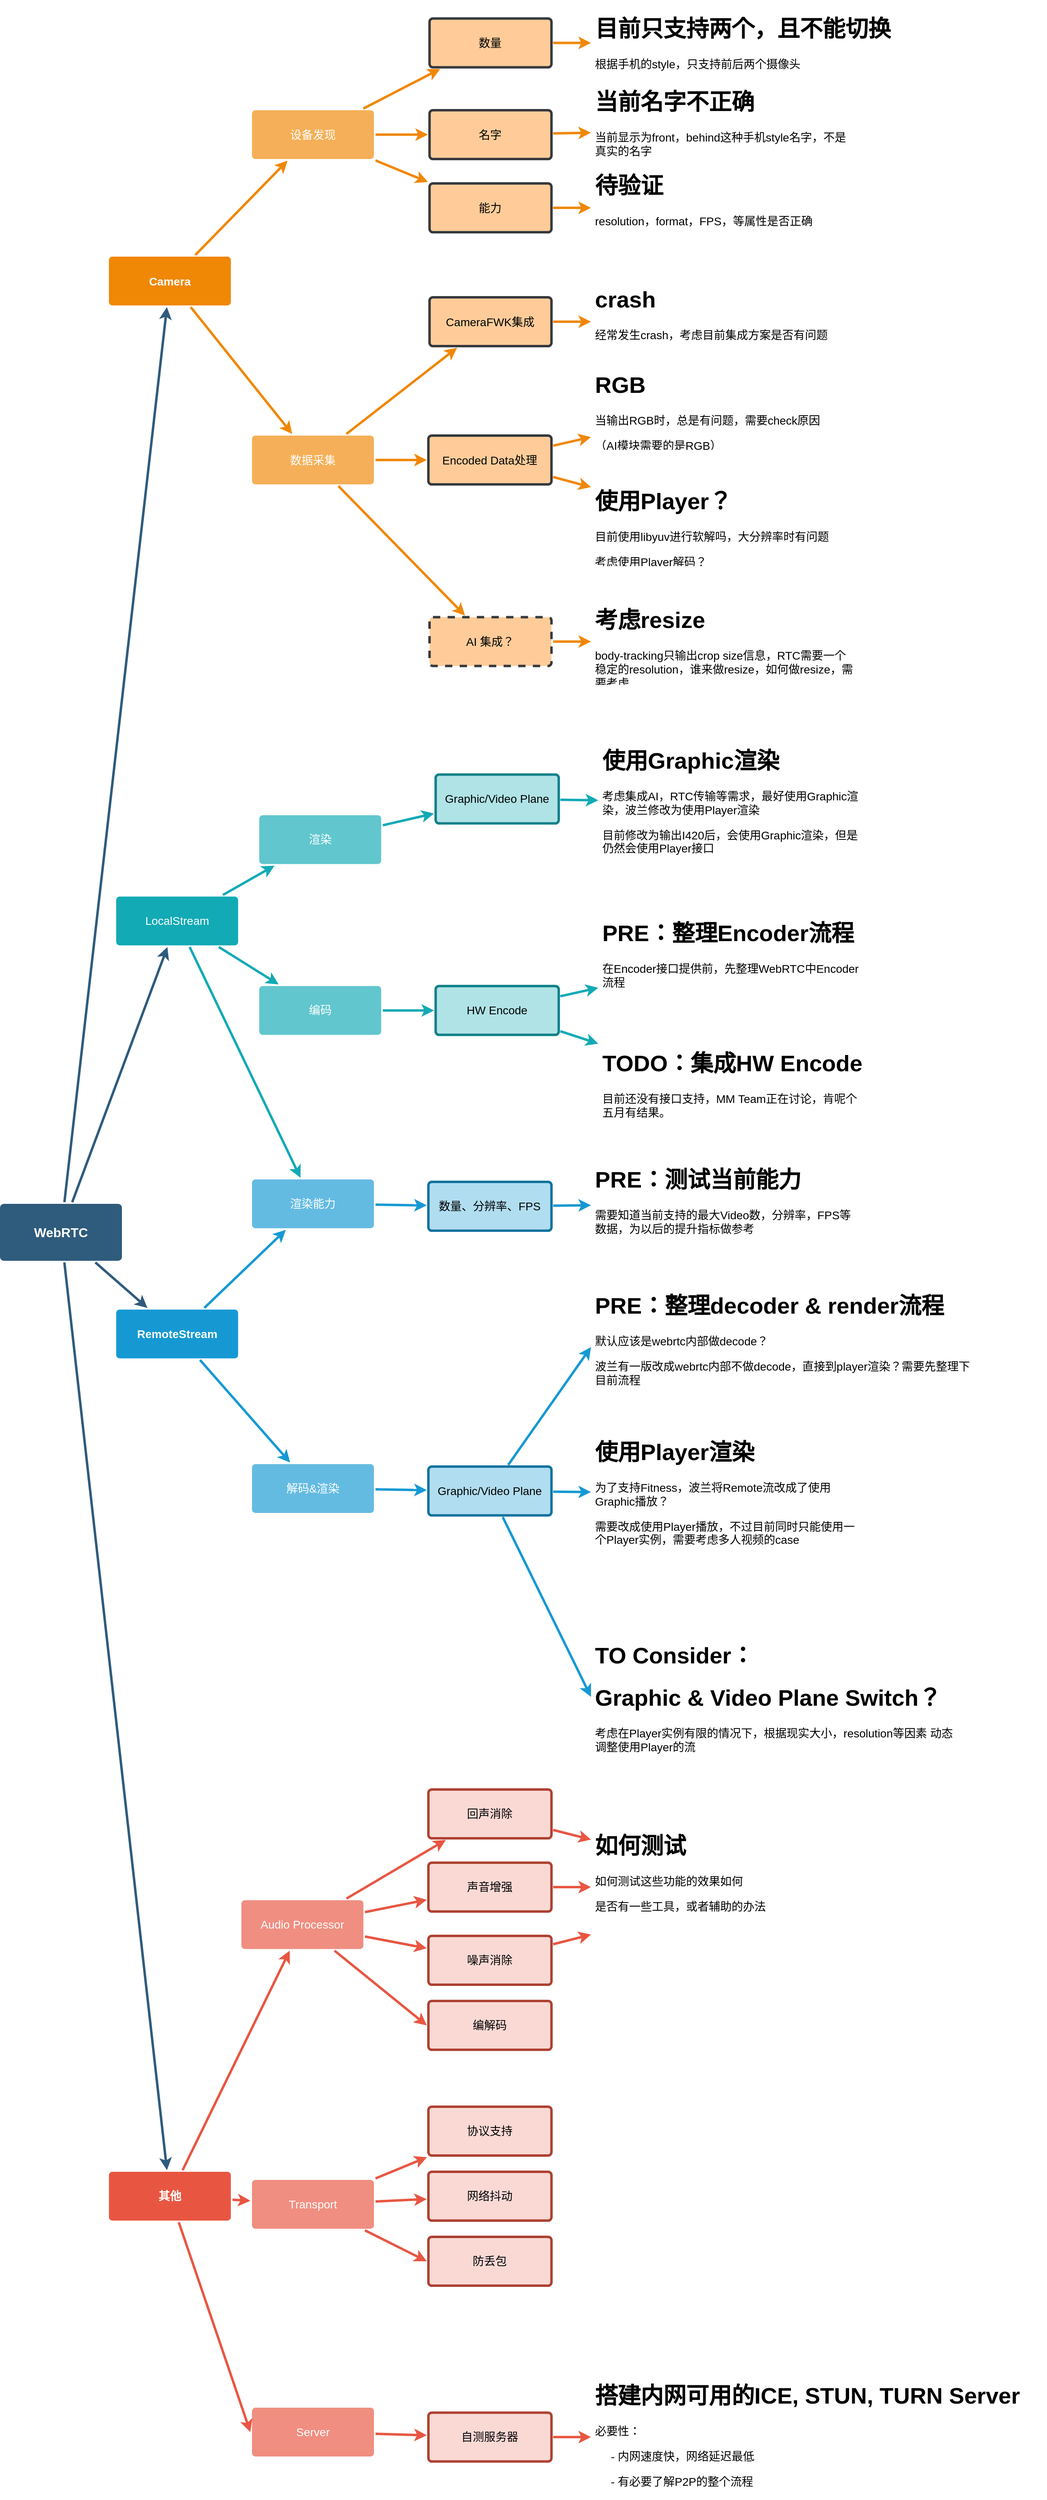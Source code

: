 <mxfile version="12.6.5" type="device"><diagram id="6a731a19-8d31-9384-78a2-239565b7b9f0" name="Page-1"><mxGraphModel dx="2031" dy="2001" grid="1" gridSize="10" guides="1" tooltips="1" connect="1" arrows="1" fold="1" page="1" pageScale="1" pageWidth="1169" pageHeight="827" background="#ffffff" math="0" shadow="0"><root><mxCell id="0"/><mxCell id="1" parent="0"/><mxCell id="1745" value="" style="edgeStyle=none;rounded=0;jumpStyle=none;html=1;shadow=0;labelBackgroundColor=none;startArrow=none;startFill=0;endArrow=classic;endFill=1;jettySize=auto;orthogonalLoop=1;strokeColor=#2F5B7C;strokeWidth=3;fontFamily=Helvetica;fontSize=16;fontColor=#23445D;spacing=5;" parent="1" source="1749" target="1764" edge="1"><mxGeometry relative="1" as="geometry"/></mxCell><mxCell id="1746" value="" style="edgeStyle=none;rounded=0;jumpStyle=none;html=1;shadow=0;labelBackgroundColor=none;startArrow=none;startFill=0;endArrow=classic;endFill=1;jettySize=auto;orthogonalLoop=1;strokeColor=#2F5B7C;strokeWidth=3;fontFamily=Helvetica;fontSize=16;fontColor=#23445D;spacing=5;" parent="1" source="1749" target="1771" edge="1"><mxGeometry relative="1" as="geometry"><mxPoint x="1040.0" y="1180.25" as="sourcePoint"/></mxGeometry></mxCell><mxCell id="1747" value="" style="edgeStyle=none;rounded=0;jumpStyle=none;html=1;shadow=0;labelBackgroundColor=none;startArrow=none;startFill=0;endArrow=classic;endFill=1;jettySize=auto;orthogonalLoop=1;strokeColor=#2F5B7C;strokeWidth=3;fontFamily=Helvetica;fontSize=16;fontColor=#23445D;spacing=5;" parent="1" source="1749" target="1760" edge="1"><mxGeometry relative="1" as="geometry"/></mxCell><mxCell id="1748" value="" style="edgeStyle=none;rounded=0;jumpStyle=none;html=1;shadow=0;labelBackgroundColor=none;startArrow=none;startFill=0;endArrow=classic;endFill=1;jettySize=auto;orthogonalLoop=1;strokeColor=#2F5B7C;strokeWidth=3;fontFamily=Helvetica;fontSize=16;fontColor=#23445D;spacing=5;" parent="1" source="1749" target="1753" edge="1"><mxGeometry relative="1" as="geometry"/></mxCell><mxCell id="1749" value="WebRTC" style="rounded=1;whiteSpace=wrap;html=1;shadow=0;labelBackgroundColor=none;strokeColor=none;strokeWidth=3;fillColor=#2F5B7C;fontFamily=Helvetica;fontSize=16;fontColor=#FFFFFF;align=center;fontStyle=1;spacing=5;arcSize=7;perimeterSpacing=2;" parent="1" vertex="1"><mxGeometry x="933" y="1350" width="150" height="70" as="geometry"/></mxCell><mxCell id="1750" value="" style="edgeStyle=none;rounded=1;jumpStyle=none;html=1;shadow=0;labelBackgroundColor=none;startArrow=none;startFill=0;jettySize=auto;orthogonalLoop=1;strokeColor=#E85642;strokeWidth=3;fontFamily=Helvetica;fontSize=14;fontColor=#FFFFFF;spacing=5;fontStyle=1;fillColor=#b0e3e6;" parent="1" source="1753" target="1756" edge="1"><mxGeometry relative="1" as="geometry"/></mxCell><mxCell id="1752" value="" style="edgeStyle=none;rounded=1;jumpStyle=none;html=1;shadow=0;labelBackgroundColor=none;startArrow=none;startFill=0;jettySize=auto;orthogonalLoop=1;strokeColor=#E85642;strokeWidth=3;fontFamily=Helvetica;fontSize=14;fontColor=#FFFFFF;spacing=5;fontStyle=1;fillColor=#b0e3e6;" parent="1" source="1753" target="1754" edge="1"><mxGeometry relative="1" as="geometry"/></mxCell><mxCell id="XweXo2r9OC-VkaAqIrqN-1843" style="edgeStyle=none;orthogonalLoop=1;jettySize=auto;html=1;entryX=0;entryY=0.5;entryDx=0;entryDy=0;shadow=0;labelBackgroundColor=none;startFill=0;strokeColor=#E85642;strokeWidth=3;fillColor=#b0e3e6;fontSize=14;fontColor=#FFFFFF;" parent="1" source="1753" target="XweXo2r9OC-VkaAqIrqN-1842" edge="1"><mxGeometry relative="1" as="geometry"/></mxCell><mxCell id="1753" value="其他" style="rounded=1;whiteSpace=wrap;html=1;shadow=0;labelBackgroundColor=none;strokeColor=none;strokeWidth=3;fillColor=#e85642;fontFamily=Helvetica;fontSize=14;fontColor=#FFFFFF;align=center;spacing=5;fontStyle=1;arcSize=7;perimeterSpacing=2;" parent="1" vertex="1"><mxGeometry x="1067" y="2540" width="150" height="60" as="geometry"/></mxCell><mxCell id="XweXo2r9OC-VkaAqIrqN-1859" style="edgeStyle=none;orthogonalLoop=1;jettySize=auto;html=1;shadow=0;labelBackgroundColor=none;startFill=0;strokeColor=#E85642;strokeWidth=3;fillColor=#b0e3e6;fontSize=14;fontColor=#FFFFFF;" parent="1" source="1754" target="XweXo2r9OC-VkaAqIrqN-1856" edge="1"><mxGeometry relative="1" as="geometry"/></mxCell><mxCell id="XweXo2r9OC-VkaAqIrqN-1860" style="edgeStyle=none;orthogonalLoop=1;jettySize=auto;html=1;shadow=0;labelBackgroundColor=none;startFill=0;strokeColor=#E85642;strokeWidth=3;fillColor=#b0e3e6;fontSize=14;fontColor=#FFFFFF;" parent="1" source="1754" target="XweXo2r9OC-VkaAqIrqN-1857" edge="1"><mxGeometry relative="1" as="geometry"/></mxCell><mxCell id="XweXo2r9OC-VkaAqIrqN-1861" style="edgeStyle=none;orthogonalLoop=1;jettySize=auto;html=1;entryX=0;entryY=0.5;entryDx=0;entryDy=0;shadow=0;labelBackgroundColor=none;startFill=0;strokeColor=#E85642;strokeWidth=3;fillColor=#b0e3e6;fontSize=14;fontColor=#FFFFFF;" parent="1" source="1754" target="XweXo2r9OC-VkaAqIrqN-1858" edge="1"><mxGeometry relative="1" as="geometry"/></mxCell><mxCell id="1754" value="Transport" style="rounded=1;whiteSpace=wrap;html=1;shadow=0;labelBackgroundColor=none;strokeColor=none;strokeWidth=3;fillColor=#f08e81;fontFamily=Helvetica;fontSize=14;fontColor=#FFFFFF;align=center;spacing=5;fontStyle=0;arcSize=7;perimeterSpacing=2;" parent="1" vertex="1"><mxGeometry x="1243" y="2550" width="150" height="60" as="geometry"/></mxCell><mxCell id="XweXo2r9OC-VkaAqIrqN-1840" style="edgeStyle=none;orthogonalLoop=1;jettySize=auto;html=1;shadow=0;labelBackgroundColor=none;startFill=0;strokeColor=#E85642;strokeWidth=3;fillColor=#b0e3e6;fontSize=14;fontColor=#FFFFFF;" parent="1" source="1756" target="XweXo2r9OC-VkaAqIrqN-1836" edge="1"><mxGeometry relative="1" as="geometry"/></mxCell><mxCell id="XweXo2r9OC-VkaAqIrqN-1841" style="edgeStyle=none;orthogonalLoop=1;jettySize=auto;html=1;shadow=0;labelBackgroundColor=none;startFill=0;strokeColor=#E85642;strokeWidth=3;fillColor=#b0e3e6;fontSize=14;fontColor=#FFFFFF;" parent="1" source="1756" target="XweXo2r9OC-VkaAqIrqN-1838" edge="1"><mxGeometry relative="1" as="geometry"/></mxCell><mxCell id="XweXo2r9OC-VkaAqIrqN-1849" style="edgeStyle=none;orthogonalLoop=1;jettySize=auto;html=1;shadow=0;labelBackgroundColor=none;startFill=0;strokeColor=#E85642;strokeWidth=3;fillColor=#b0e3e6;fontSize=14;fontColor=#FFFFFF;" parent="1" source="1756" target="XweXo2r9OC-VkaAqIrqN-1848" edge="1"><mxGeometry relative="1" as="geometry"/></mxCell><mxCell id="XweXo2r9OC-VkaAqIrqN-1855" style="edgeStyle=none;orthogonalLoop=1;jettySize=auto;html=1;entryX=0;entryY=0.5;entryDx=0;entryDy=0;shadow=0;labelBackgroundColor=none;startFill=0;strokeColor=#E85642;strokeWidth=3;fillColor=#b0e3e6;fontSize=14;fontColor=#FFFFFF;" parent="1" source="1756" target="XweXo2r9OC-VkaAqIrqN-1850" edge="1"><mxGeometry relative="1" as="geometry"/></mxCell><mxCell id="1756" value="Audio Processor" style="rounded=1;whiteSpace=wrap;html=1;shadow=0;labelBackgroundColor=none;strokeColor=none;strokeWidth=3;fillColor=#f08e81;fontFamily=Helvetica;fontSize=14;fontColor=#FFFFFF;align=center;spacing=5;fontStyle=0;arcSize=7;perimeterSpacing=2;" parent="1" vertex="1"><mxGeometry x="1230" y="2206.13" width="150" height="60" as="geometry"/></mxCell><mxCell id="1759" value="" style="edgeStyle=none;rounded=0;jumpStyle=none;html=1;shadow=0;labelBackgroundColor=none;startArrow=none;startFill=0;endArrow=classic;endFill=1;jettySize=auto;orthogonalLoop=1;strokeColor=#1699D3;strokeWidth=3;fontFamily=Helvetica;fontSize=14;fontColor=#FFFFFF;spacing=5;" parent="1" source="1760" target="1761" edge="1"><mxGeometry relative="1" as="geometry"/></mxCell><mxCell id="1760" value="RemoteStream" style="rounded=1;whiteSpace=wrap;html=1;shadow=0;labelBackgroundColor=none;strokeColor=none;strokeWidth=3;fillColor=#1699d3;fontFamily=Helvetica;fontSize=14;fontColor=#FFFFFF;align=center;spacing=5;fontStyle=1;arcSize=7;perimeterSpacing=2;" parent="1" vertex="1"><mxGeometry x="1075.94" y="1480" width="150" height="60" as="geometry"/></mxCell><mxCell id="XweXo2r9OC-VkaAqIrqN-1828" style="edgeStyle=none;orthogonalLoop=1;jettySize=auto;html=1;shadow=0;labelBackgroundColor=none;startFill=0;strokeColor=#1699D3;strokeWidth=3;fillColor=#b0e3e6;fontSize=14;fontColor=#000000;" parent="1" source="1761" target="XweXo2r9OC-VkaAqIrqN-1824" edge="1"><mxGeometry relative="1" as="geometry"/></mxCell><mxCell id="1761" value="解码&amp;amp;渲染" style="rounded=1;whiteSpace=wrap;html=1;shadow=0;labelBackgroundColor=none;strokeColor=none;strokeWidth=3;fillColor=#64bbe2;fontFamily=Helvetica;fontSize=14;fontColor=#FFFFFF;align=center;spacing=5;arcSize=7;perimeterSpacing=2;" parent="1" vertex="1"><mxGeometry x="1243" y="1670" width="150" height="60" as="geometry"/></mxCell><mxCell id="1764" value="Camera" style="rounded=1;whiteSpace=wrap;html=1;shadow=0;labelBackgroundColor=none;strokeColor=none;strokeWidth=3;fillColor=#F08705;fontFamily=Helvetica;fontSize=14;fontColor=#FFFFFF;align=center;spacing=5;fontStyle=1;arcSize=7;perimeterSpacing=2;" parent="1" vertex="1"><mxGeometry x="1067" y="185.5" width="150" height="60" as="geometry"/></mxCell><mxCell id="XweXo2r9OC-VkaAqIrqN-1791" style="edgeStyle=none;rounded=0;orthogonalLoop=1;jettySize=auto;html=1;shadow=0;labelBackgroundColor=none;startFill=0;endFill=1;strokeColor=#F08705;strokeWidth=3;fontSize=14;fontColor=#FFFFFF;" parent="1" source="1767" target="XweXo2r9OC-VkaAqIrqN-1786" edge="1"><mxGeometry relative="1" as="geometry"/></mxCell><mxCell id="XweXo2r9OC-VkaAqIrqN-1792" style="edgeStyle=none;rounded=0;orthogonalLoop=1;jettySize=auto;html=1;shadow=0;labelBackgroundColor=none;startFill=0;endFill=1;strokeColor=#F08705;strokeWidth=3;fontSize=14;fontColor=#FFFFFF;" parent="1" source="1767" target="XweXo2r9OC-VkaAqIrqN-1789" edge="1"><mxGeometry relative="1" as="geometry"/></mxCell><mxCell id="XweXo2r9OC-VkaAqIrqN-1793" style="edgeStyle=none;rounded=0;orthogonalLoop=1;jettySize=auto;html=1;shadow=0;labelBackgroundColor=none;startFill=0;endFill=1;strokeColor=#F08705;strokeWidth=3;fontSize=14;fontColor=#FFFFFF;" parent="1" source="1767" target="XweXo2r9OC-VkaAqIrqN-1790" edge="1"><mxGeometry relative="1" as="geometry"/></mxCell><mxCell id="1767" value="数据采集" style="rounded=1;whiteSpace=wrap;html=1;shadow=0;labelBackgroundColor=none;strokeColor=none;strokeWidth=3;fillColor=#f5af58;fontFamily=Helvetica;fontSize=14;fontColor=#FFFFFF;align=center;spacing=5;arcSize=7;perimeterSpacing=2;" parent="1" vertex="1"><mxGeometry x="1243" y="405.5" width="150" height="60" as="geometry"/></mxCell><mxCell id="1768" value="" style="edgeStyle=none;rounded=0;jumpStyle=none;html=1;shadow=0;labelBackgroundColor=none;startArrow=none;startFill=0;endArrow=classic;endFill=1;jettySize=auto;orthogonalLoop=1;strokeColor=#F08705;strokeWidth=3;fontFamily=Helvetica;fontSize=14;fontColor=#FFFFFF;spacing=5;" parent="1" source="1764" target="1767" edge="1"><mxGeometry relative="1" as="geometry"><mxPoint x="1118" y="-12.5" as="targetPoint"/></mxGeometry></mxCell><mxCell id="1769" value="设备发现" style="rounded=1;whiteSpace=wrap;html=1;shadow=0;labelBackgroundColor=none;strokeColor=none;strokeWidth=3;fillColor=#f5af58;fontFamily=Helvetica;fontSize=14;fontColor=#FFFFFF;align=center;spacing=5;arcSize=7;perimeterSpacing=2;" parent="1" vertex="1"><mxGeometry x="1243.0" y="5.5" width="150" height="60" as="geometry"/></mxCell><mxCell id="1770" value="" style="edgeStyle=none;rounded=0;jumpStyle=none;html=1;shadow=0;labelBackgroundColor=none;startArrow=none;startFill=0;endArrow=classic;endFill=1;jettySize=auto;orthogonalLoop=1;strokeColor=#F08705;strokeWidth=3;fontFamily=Helvetica;fontSize=14;fontColor=#FFFFFF;spacing=5;" parent="1" source="1764" target="1769" edge="1"><mxGeometry relative="1" as="geometry"/></mxCell><mxCell id="1771" value="&lt;span style=&quot;font-weight: 400&quot;&gt;LocalStream&lt;/span&gt;" style="rounded=1;whiteSpace=wrap;html=1;shadow=0;labelBackgroundColor=none;strokeColor=none;strokeWidth=3;fillColor=#12aab5;fontFamily=Helvetica;fontSize=14;fontColor=#FFFFFF;align=center;spacing=5;fontStyle=1;arcSize=7;perimeterSpacing=2;" parent="1" vertex="1"><mxGeometry x="1075.94" y="972.25" width="150" height="60" as="geometry"/></mxCell><mxCell id="XweXo2r9OC-VkaAqIrqN-1819" style="edgeStyle=none;orthogonalLoop=1;jettySize=auto;html=1;shadow=0;labelBackgroundColor=none;startFill=0;strokeColor=#12AAB5;strokeWidth=3;fillColor=#b0e3e6;fontSize=14;fontColor=#000000;" parent="1" source="1776" target="XweXo2r9OC-VkaAqIrqN-1818" edge="1"><mxGeometry relative="1" as="geometry"/></mxCell><mxCell id="1776" value="编码" style="rounded=1;whiteSpace=wrap;html=1;shadow=0;labelBackgroundColor=none;strokeColor=none;strokeWidth=3;fillColor=#61c6ce;fontFamily=Helvetica;fontSize=14;fontColor=#FFFFFF;align=center;spacing=5;fontStyle=0;arcSize=7;perimeterSpacing=2;" parent="1" vertex="1"><mxGeometry x="1251.94" y="1082.25" width="150" height="60" as="geometry"/></mxCell><mxCell id="1777" value="" style="edgeStyle=none;rounded=1;jumpStyle=none;html=1;shadow=0;labelBackgroundColor=none;startArrow=none;startFill=0;jettySize=auto;orthogonalLoop=1;strokeColor=#12AAB5;strokeWidth=3;fontFamily=Helvetica;fontSize=14;fontColor=#FFFFFF;spacing=5;fontStyle=1;fillColor=#b0e3e6;" parent="1" source="1771" target="1776" edge="1"><mxGeometry relative="1" as="geometry"/></mxCell><mxCell id="XweXo2r9OC-VkaAqIrqN-1815" style="edgeStyle=none;orthogonalLoop=1;jettySize=auto;html=1;shadow=0;labelBackgroundColor=none;startFill=0;strokeColor=#12AAB5;strokeWidth=3;fillColor=#b0e3e6;fontSize=14;fontColor=#000000;" parent="1" source="1778" target="XweXo2r9OC-VkaAqIrqN-1814" edge="1"><mxGeometry relative="1" as="geometry"/></mxCell><mxCell id="1778" value="渲染" style="rounded=1;whiteSpace=wrap;html=1;shadow=0;labelBackgroundColor=none;strokeColor=none;strokeWidth=3;fillColor=#61c6ce;fontFamily=Helvetica;fontSize=14;fontColor=#FFFFFF;align=center;spacing=5;fontStyle=0;arcSize=7;perimeterSpacing=2;" parent="1" vertex="1"><mxGeometry x="1251.94" y="872.25" width="150" height="60" as="geometry"/></mxCell><mxCell id="1779" value="" style="edgeStyle=none;rounded=1;jumpStyle=none;html=1;shadow=0;labelBackgroundColor=none;startArrow=none;startFill=0;jettySize=auto;orthogonalLoop=1;strokeColor=#12AAB5;strokeWidth=3;fontFamily=Helvetica;fontSize=14;fontColor=#FFFFFF;spacing=5;fontStyle=1;fillColor=#b0e3e6;" parent="1" source="1771" target="1778" edge="1"><mxGeometry relative="1" as="geometry"/></mxCell><mxCell id="XweXo2r9OC-VkaAqIrqN-1779" value="数量" style="rounded=1;whiteSpace=wrap;html=1;shadow=0;labelBackgroundColor=none;strokeColor=#36393d;strokeWidth=3;fillColor=#ffcc99;fontFamily=Helvetica;fontSize=14;align=center;spacing=5;arcSize=7;perimeterSpacing=2;" parent="1" vertex="1"><mxGeometry x="1461.41" y="-107.25" width="150" height="60" as="geometry"/></mxCell><mxCell id="XweXo2r9OC-VkaAqIrqN-1796" style="edgeStyle=none;rounded=0;orthogonalLoop=1;jettySize=auto;html=1;shadow=0;labelBackgroundColor=none;startFill=0;endFill=1;strokeColor=#F08705;strokeWidth=3;fontSize=14;fontColor=#FFFFFF;" parent="1" source="XweXo2r9OC-VkaAqIrqN-1780" target="XweXo2r9OC-VkaAqIrqN-1795" edge="1"><mxGeometry relative="1" as="geometry"/></mxCell><mxCell id="XweXo2r9OC-VkaAqIrqN-1780" value="名字" style="rounded=1;whiteSpace=wrap;html=1;shadow=0;labelBackgroundColor=none;strokeColor=#36393d;strokeWidth=3;fillColor=#ffcc99;fontFamily=Helvetica;fontSize=14;align=center;spacing=5;arcSize=7;perimeterSpacing=2;" parent="1" vertex="1"><mxGeometry x="1461.41" y="5.5" width="150" height="60" as="geometry"/></mxCell><mxCell id="XweXo2r9OC-VkaAqIrqN-1798" style="edgeStyle=none;rounded=0;orthogonalLoop=1;jettySize=auto;html=1;shadow=0;labelBackgroundColor=none;startFill=0;endFill=1;strokeColor=#F08705;strokeWidth=3;fontSize=14;fontColor=#FFFFFF;" parent="1" source="XweXo2r9OC-VkaAqIrqN-1781" target="XweXo2r9OC-VkaAqIrqN-1797" edge="1"><mxGeometry relative="1" as="geometry"/></mxCell><mxCell id="XweXo2r9OC-VkaAqIrqN-1781" value="能力" style="rounded=1;whiteSpace=wrap;html=1;shadow=0;labelBackgroundColor=none;strokeColor=#36393d;strokeWidth=3;fillColor=#ffcc99;fontFamily=Helvetica;fontSize=14;align=center;spacing=5;arcSize=7;perimeterSpacing=2;" parent="1" vertex="1"><mxGeometry x="1461.41" y="95.5" width="150" height="60" as="geometry"/></mxCell><mxCell id="XweXo2r9OC-VkaAqIrqN-1783" value="" style="edgeStyle=none;rounded=0;jumpStyle=none;html=1;shadow=0;labelBackgroundColor=none;startArrow=none;startFill=0;endArrow=classic;endFill=1;jettySize=auto;orthogonalLoop=1;strokeColor=#F08705;strokeWidth=3;fontFamily=Helvetica;fontSize=14;fontColor=#FFFFFF;spacing=5;" parent="1" source="1769" target="XweXo2r9OC-VkaAqIrqN-1779" edge="1"><mxGeometry relative="1" as="geometry"><mxPoint x="1010.59" y="109.031" as="sourcePoint"/><mxPoint x="1348.59" y="115.5" as="targetPoint"/></mxGeometry></mxCell><mxCell id="XweXo2r9OC-VkaAqIrqN-1784" value="" style="edgeStyle=none;rounded=0;jumpStyle=none;html=1;shadow=0;labelBackgroundColor=none;startArrow=none;startFill=0;endArrow=classic;endFill=1;jettySize=auto;orthogonalLoop=1;strokeColor=#F08705;strokeWidth=3;fontFamily=Helvetica;fontSize=14;fontColor=#FFFFFF;spacing=5;" parent="1" source="1769" target="XweXo2r9OC-VkaAqIrqN-1780" edge="1"><mxGeometry relative="1" as="geometry"><mxPoint x="1020.59" y="119.031" as="sourcePoint"/><mxPoint x="1186.59" y="61.969" as="targetPoint"/></mxGeometry></mxCell><mxCell id="XweXo2r9OC-VkaAqIrqN-1785" value="" style="edgeStyle=none;rounded=0;jumpStyle=none;html=1;shadow=0;labelBackgroundColor=none;startArrow=none;startFill=0;endArrow=classic;endFill=1;jettySize=auto;orthogonalLoop=1;strokeColor=#F08705;strokeWidth=3;fontFamily=Helvetica;fontSize=14;fontColor=#FFFFFF;spacing=5;" parent="1" source="1769" target="XweXo2r9OC-VkaAqIrqN-1781" edge="1"><mxGeometry relative="1" as="geometry"><mxPoint x="1030.59" y="129.031" as="sourcePoint"/><mxPoint x="1196.59" y="71.969" as="targetPoint"/></mxGeometry></mxCell><mxCell id="XweXo2r9OC-VkaAqIrqN-1805" style="edgeStyle=none;rounded=0;orthogonalLoop=1;jettySize=auto;html=1;shadow=0;labelBackgroundColor=none;startFill=0;endFill=1;strokeColor=#F08705;strokeWidth=3;fontSize=14;fontColor=#FFFFFF;" parent="1" source="XweXo2r9OC-VkaAqIrqN-1786" target="XweXo2r9OC-VkaAqIrqN-1804" edge="1"><mxGeometry relative="1" as="geometry"/></mxCell><mxCell id="XweXo2r9OC-VkaAqIrqN-1786" value="CameraFWK集成" style="rounded=1;whiteSpace=wrap;html=1;shadow=0;labelBackgroundColor=none;strokeColor=#36393d;strokeWidth=3;fillColor=#ffcc99;fontFamily=Helvetica;fontSize=14;align=center;spacing=5;arcSize=7;perimeterSpacing=2;" parent="1" vertex="1"><mxGeometry x="1461.41" y="235.5" width="150" height="60" as="geometry"/></mxCell><mxCell id="XweXo2r9OC-VkaAqIrqN-1801" style="edgeStyle=none;rounded=0;orthogonalLoop=1;jettySize=auto;html=1;shadow=0;labelBackgroundColor=none;startFill=0;endFill=1;strokeColor=#F08705;strokeWidth=3;fontSize=14;fontColor=#FFFFFF;" parent="1" source="XweXo2r9OC-VkaAqIrqN-1789" target="XweXo2r9OC-VkaAqIrqN-1799" edge="1"><mxGeometry relative="1" as="geometry"/></mxCell><mxCell id="XweXo2r9OC-VkaAqIrqN-1807" style="edgeStyle=none;rounded=0;orthogonalLoop=1;jettySize=auto;html=1;shadow=0;labelBackgroundColor=none;startFill=0;endFill=1;strokeColor=#F08705;strokeWidth=3;fontSize=14;fontColor=#FFFFFF;" parent="1" source="XweXo2r9OC-VkaAqIrqN-1789" target="XweXo2r9OC-VkaAqIrqN-1806" edge="1"><mxGeometry relative="1" as="geometry"/></mxCell><mxCell id="XweXo2r9OC-VkaAqIrqN-1789" value="Encoded Data处理" style="rounded=1;whiteSpace=wrap;html=1;shadow=0;labelBackgroundColor=none;strokeColor=#36393d;strokeWidth=3;fillColor=#ffcc99;fontFamily=Helvetica;fontSize=14;align=center;spacing=5;arcSize=7;perimeterSpacing=2;" parent="1" vertex="1"><mxGeometry x="1460.0" y="405.5" width="151.41" height="60" as="geometry"/></mxCell><mxCell id="XweXo2r9OC-VkaAqIrqN-1803" style="edgeStyle=none;rounded=0;orthogonalLoop=1;jettySize=auto;html=1;shadow=0;labelBackgroundColor=none;startFill=0;endFill=1;strokeColor=#F08705;strokeWidth=3;fontSize=14;fontColor=#FFFFFF;" parent="1" source="XweXo2r9OC-VkaAqIrqN-1790" target="XweXo2r9OC-VkaAqIrqN-1802" edge="1"><mxGeometry relative="1" as="geometry"/></mxCell><mxCell id="XweXo2r9OC-VkaAqIrqN-1790" value="AI 集成？" style="rounded=1;whiteSpace=wrap;html=1;shadow=0;labelBackgroundColor=none;strokeColor=#36393d;strokeWidth=3;fillColor=#ffcc99;fontFamily=Helvetica;fontSize=14;align=center;spacing=5;arcSize=7;perimeterSpacing=2;dashed=1;" parent="1" vertex="1"><mxGeometry x="1461.41" y="628.75" width="150" height="60" as="geometry"/></mxCell><mxCell id="XweXo2r9OC-VkaAqIrqN-1795" value="&lt;h1&gt;&lt;font color=&quot;#000000&quot;&gt;当前名字不正确&lt;/font&gt;&lt;/h1&gt;&lt;p&gt;&lt;font color=&quot;#000000&quot;&gt;当前显示为front，behind这种手机style名字，不是真实的名字&lt;/font&gt;&lt;/p&gt;" style="text;html=1;strokeColor=none;fillColor=none;spacing=5;spacingTop=-20;whiteSpace=wrap;overflow=hidden;rounded=0;dashed=1;fontSize=14;fontColor=#FFFFFF;" parent="1" vertex="1"><mxGeometry x="1660" y="-30" width="330" height="120" as="geometry"/></mxCell><mxCell id="XweXo2r9OC-VkaAqIrqN-1797" value="&lt;h1&gt;&lt;font color=&quot;#000000&quot;&gt;待验证&lt;/font&gt;&lt;/h1&gt;&lt;p&gt;&lt;font color=&quot;#000000&quot;&gt;resolution，format，FPS，等属性是否正确&lt;/font&gt;&lt;/p&gt;" style="text;html=1;strokeColor=none;fillColor=none;spacing=5;spacingTop=-20;whiteSpace=wrap;overflow=hidden;rounded=0;dashed=1;fontSize=14;fontColor=#FFFFFF;" parent="1" vertex="1"><mxGeometry x="1660" y="73.25" width="330" height="104.5" as="geometry"/></mxCell><mxCell id="XweXo2r9OC-VkaAqIrqN-1799" value="&lt;h1&gt;&lt;font color=&quot;#000000&quot;&gt;使用Player？&lt;/font&gt;&lt;/h1&gt;&lt;p&gt;&lt;font color=&quot;#000000&quot;&gt;目前使用libyuv进行软解吗，大分辨率时有问题&lt;/font&gt;&lt;/p&gt;&lt;p&gt;&lt;font color=&quot;#000000&quot;&gt;考虑使用Player解码？&lt;/font&gt;&lt;/p&gt;" style="text;html=1;strokeColor=none;fillColor=none;spacing=5;spacingTop=-20;whiteSpace=wrap;overflow=hidden;rounded=0;dashed=1;fontSize=14;fontColor=#FFFFFF;" parent="1" vertex="1"><mxGeometry x="1660" y="461" width="330" height="104.5" as="geometry"/></mxCell><mxCell id="XweXo2r9OC-VkaAqIrqN-1800" value="Text" style="text;html=1;align=center;verticalAlign=middle;resizable=0;points=[];autosize=1;fontSize=14;fontColor=#FFFFFF;" parent="1" vertex="1"><mxGeometry x="1660.0" y="415.5" width="40" height="20" as="geometry"/></mxCell><mxCell id="XweXo2r9OC-VkaAqIrqN-1802" value="&lt;h1&gt;&lt;font color=&quot;#000000&quot;&gt;考虑resize&lt;/font&gt;&lt;/h1&gt;&lt;p&gt;&lt;font color=&quot;#000000&quot;&gt;body-tracking只输出crop size信息，RTC需要一个稳定的resolution，谁来做resize，如何做resize，需要考虑&lt;/font&gt;&lt;/p&gt;" style="text;html=1;strokeColor=none;fillColor=none;spacing=5;spacingTop=-20;whiteSpace=wrap;overflow=hidden;rounded=0;dashed=1;fontSize=14;fontColor=#FFFFFF;" parent="1" vertex="1"><mxGeometry x="1660" y="606.5" width="330" height="104.5" as="geometry"/></mxCell><mxCell id="XweXo2r9OC-VkaAqIrqN-1804" value="&lt;h1&gt;&lt;font color=&quot;#000000&quot;&gt;crash&lt;/font&gt;&lt;/h1&gt;&lt;p&gt;&lt;span style=&quot;color: rgb(0 , 0 , 0)&quot;&gt;经常发生crash，考虑目前集成方案是否有问题&lt;/span&gt;&lt;br&gt;&lt;/p&gt;" style="text;html=1;strokeColor=none;fillColor=none;spacing=5;spacingTop=-20;whiteSpace=wrap;overflow=hidden;rounded=0;dashed=1;fontSize=14;fontColor=#FFFFFF;" parent="1" vertex="1"><mxGeometry x="1660" y="213.25" width="330" height="104.5" as="geometry"/></mxCell><mxCell id="XweXo2r9OC-VkaAqIrqN-1806" value="&lt;h1&gt;&lt;font color=&quot;#000000&quot;&gt;RGB&lt;/font&gt;&lt;/h1&gt;&lt;p&gt;&lt;font color=&quot;#000000&quot;&gt;当输出RGB时，总是有问题，需要check原因&lt;/font&gt;&lt;/p&gt;&lt;p&gt;&lt;font color=&quot;#000000&quot;&gt;（AI模块需要的是RGB）&lt;/font&gt;&lt;/p&gt;" style="text;html=1;strokeColor=none;fillColor=none;spacing=5;spacingTop=-20;whiteSpace=wrap;overflow=hidden;rounded=0;dashed=1;fontSize=14;fontColor=#FFFFFF;" parent="1" vertex="1"><mxGeometry x="1660" y="317.75" width="330" height="104.5" as="geometry"/></mxCell><mxCell id="XweXo2r9OC-VkaAqIrqN-1817" style="edgeStyle=none;orthogonalLoop=1;jettySize=auto;html=1;shadow=0;labelBackgroundColor=none;startFill=0;strokeColor=#12AAB5;strokeWidth=3;fillColor=#b0e3e6;fontSize=14;fontColor=#000000;" parent="1" source="XweXo2r9OC-VkaAqIrqN-1814" target="XweXo2r9OC-VkaAqIrqN-1816" edge="1"><mxGeometry relative="1" as="geometry"/></mxCell><mxCell id="XweXo2r9OC-VkaAqIrqN-1814" value="Graphic/Video Plane" style="rounded=1;whiteSpace=wrap;html=1;shadow=0;labelBackgroundColor=none;strokeColor=#0e8088;strokeWidth=3;fillColor=#b0e3e6;fontFamily=Helvetica;fontSize=14;align=center;spacing=5;arcSize=7;perimeterSpacing=2;" parent="1" vertex="1"><mxGeometry x="1468.94" y="822.25" width="151.41" height="60" as="geometry"/></mxCell><mxCell id="XweXo2r9OC-VkaAqIrqN-1816" value="&lt;h1&gt;&lt;font color=&quot;#000000&quot;&gt;使用Graphic渲染&lt;/font&gt;&lt;/h1&gt;&lt;p&gt;&lt;font color=&quot;#000000&quot;&gt;考虑集成AI，RTC传输等需求，最好使用Graphic渲染，波兰修改为使用Player渲染&lt;/font&gt;&lt;/p&gt;&lt;p&gt;&lt;font color=&quot;#000000&quot;&gt;目前修改为输出I420后，会使用Graphic渲染，但是仍然会使用Player接口&lt;/font&gt;&lt;/p&gt;" style="text;html=1;strokeColor=none;fillColor=none;spacing=5;spacingTop=-20;whiteSpace=wrap;overflow=hidden;rounded=0;dashed=1;fontSize=14;fontColor=#FFFFFF;" parent="1" vertex="1"><mxGeometry x="1668.94" y="780" width="330" height="152.25" as="geometry"/></mxCell><mxCell id="XweXo2r9OC-VkaAqIrqN-1822" style="edgeStyle=none;orthogonalLoop=1;jettySize=auto;html=1;shadow=0;labelBackgroundColor=none;startFill=0;strokeColor=#12AAB5;strokeWidth=3;fillColor=#b0e3e6;fontSize=14;fontColor=#000000;" parent="1" source="XweXo2r9OC-VkaAqIrqN-1818" target="XweXo2r9OC-VkaAqIrqN-1821" edge="1"><mxGeometry relative="1" as="geometry"/></mxCell><mxCell id="XweXo2r9OC-VkaAqIrqN-1823" style="edgeStyle=none;orthogonalLoop=1;jettySize=auto;html=1;shadow=0;labelBackgroundColor=none;startFill=0;strokeColor=#12AAB5;strokeWidth=3;fillColor=#b0e3e6;fontSize=14;fontColor=#000000;" parent="1" source="XweXo2r9OC-VkaAqIrqN-1818" target="XweXo2r9OC-VkaAqIrqN-1820" edge="1"><mxGeometry relative="1" as="geometry"/></mxCell><mxCell id="XweXo2r9OC-VkaAqIrqN-1818" value="HW Encode" style="rounded=1;whiteSpace=wrap;html=1;shadow=0;labelBackgroundColor=none;strokeColor=#0e8088;strokeWidth=3;fillColor=#b0e3e6;fontFamily=Helvetica;fontSize=14;align=center;spacing=5;arcSize=7;perimeterSpacing=2;" parent="1" vertex="1"><mxGeometry x="1468.94" y="1082.25" width="151.41" height="60" as="geometry"/></mxCell><mxCell id="XweXo2r9OC-VkaAqIrqN-1820" value="&lt;h1&gt;&lt;font color=&quot;#000000&quot;&gt;TODO：集成HW Encode&lt;/font&gt;&lt;/h1&gt;&lt;p&gt;&lt;span style=&quot;color: rgb(0 , 0 , 0)&quot;&gt;目前还没有接口支持，MM Team正在讨论，肯呢个五月有结果。&lt;/span&gt;&lt;br&gt;&lt;/p&gt;" style="text;html=1;strokeColor=none;fillColor=none;spacing=5;spacingTop=-20;whiteSpace=wrap;overflow=hidden;rounded=0;dashed=1;fontSize=14;fontColor=#FFFFFF;" parent="1" vertex="1"><mxGeometry x="1668.94" y="1152.25" width="330" height="110" as="geometry"/></mxCell><mxCell id="XweXo2r9OC-VkaAqIrqN-1821" value="&lt;h1&gt;&lt;font color=&quot;#000000&quot;&gt;PRE：整理Encoder流程&lt;/font&gt;&lt;/h1&gt;&lt;p&gt;&lt;span style=&quot;color: rgb(0 , 0 , 0)&quot;&gt;在Encoder接口提供前，先整理WebRTC中Encoder流程&lt;/span&gt;&lt;br&gt;&lt;/p&gt;" style="text;html=1;strokeColor=none;fillColor=none;spacing=5;spacingTop=-20;whiteSpace=wrap;overflow=hidden;rounded=0;dashed=1;fontSize=14;fontColor=#FFFFFF;" parent="1" vertex="1"><mxGeometry x="1668.94" y="992.25" width="330" height="110" as="geometry"/></mxCell><mxCell id="XweXo2r9OC-VkaAqIrqN-1829" style="edgeStyle=none;orthogonalLoop=1;jettySize=auto;html=1;shadow=0;labelBackgroundColor=none;startFill=0;strokeColor=#1699D3;strokeWidth=3;fillColor=#b0e3e6;fontSize=14;fontColor=#000000;" parent="1" source="XweXo2r9OC-VkaAqIrqN-1824" target="XweXo2r9OC-VkaAqIrqN-1825" edge="1"><mxGeometry relative="1" as="geometry"/></mxCell><mxCell id="XweXo2r9OC-VkaAqIrqN-1835" style="edgeStyle=none;orthogonalLoop=1;jettySize=auto;html=1;shadow=0;labelBackgroundColor=none;startFill=0;strokeColor=#1699D3;strokeWidth=3;fillColor=#b0e3e6;fontSize=14;fontColor=#000000;entryX=0;entryY=0.5;entryDx=0;entryDy=0;" parent="1" source="XweXo2r9OC-VkaAqIrqN-1824" target="XweXo2r9OC-VkaAqIrqN-1834" edge="1"><mxGeometry relative="1" as="geometry"/></mxCell><mxCell id="XweXo2r9OC-VkaAqIrqN-1824" value="Graphic/Video Plane" style="rounded=1;whiteSpace=wrap;html=1;shadow=0;labelBackgroundColor=none;strokeColor=#10739e;strokeWidth=3;fillColor=#b1ddf0;fontFamily=Helvetica;fontSize=14;align=center;spacing=5;arcSize=7;perimeterSpacing=2;" parent="1" vertex="1"><mxGeometry x="1460.0" y="1673" width="151.41" height="60" as="geometry"/></mxCell><mxCell id="XweXo2r9OC-VkaAqIrqN-1825" value="&lt;h1&gt;&lt;font color=&quot;#000000&quot;&gt;使用Player渲染&lt;/font&gt;&lt;/h1&gt;&lt;p&gt;&lt;font color=&quot;#000000&quot;&gt;为了支持Fitness，波兰将Remote流改成了使用Graphic播放？&lt;/font&gt;&lt;/p&gt;&lt;p&gt;&lt;font color=&quot;#000000&quot;&gt;需要改成使用Player播放，不过目前同时只能使用一个Player实例，需要考虑多人视频的case&lt;/font&gt;&lt;/p&gt;" style="text;html=1;strokeColor=none;fillColor=none;spacing=5;spacingTop=-20;whiteSpace=wrap;overflow=hidden;rounded=0;dashed=1;fontSize=14;fontColor=#FFFFFF;" parent="1" vertex="1"><mxGeometry x="1660" y="1630" width="330" height="152.25" as="geometry"/></mxCell><mxCell id="XweXo2r9OC-VkaAqIrqN-1827" value="&lt;h1&gt;&lt;font color=&quot;#000000&quot;&gt;TO Consider：&lt;/font&gt;&lt;/h1&gt;&lt;h1&gt;&lt;font color=&quot;#000000&quot;&gt;Graphic &amp;amp; Video Plane Switch？&lt;/font&gt;&lt;/h1&gt;&lt;p&gt;&lt;span style=&quot;color: rgb(0 , 0 , 0)&quot;&gt;考虑在Player实例有限的情况下，根据现实大小，resolution等因素 动态调整使用Player的流&lt;/span&gt;&lt;br&gt;&lt;/p&gt;" style="text;html=1;strokeColor=none;fillColor=none;spacing=5;spacingTop=-20;whiteSpace=wrap;overflow=hidden;rounded=0;dashed=1;fontSize=14;fontColor=#FFFFFF;" parent="1" vertex="1"><mxGeometry x="1660" y="1880" width="460" height="152.25" as="geometry"/></mxCell><mxCell id="XweXo2r9OC-VkaAqIrqN-1833" style="edgeStyle=none;orthogonalLoop=1;jettySize=auto;html=1;shadow=0;labelBackgroundColor=none;startFill=0;strokeColor=#1699D3;strokeWidth=3;fillColor=#b0e3e6;fontSize=14;fontColor=#000000;entryX=0;entryY=0.5;entryDx=0;entryDy=0;" parent="1" source="XweXo2r9OC-VkaAqIrqN-1824" target="XweXo2r9OC-VkaAqIrqN-1827" edge="1"><mxGeometry relative="1" as="geometry"><mxPoint x="1613.41" y="1867.723" as="sourcePoint"/><mxPoint x="1771" y="1903.666" as="targetPoint"/></mxGeometry></mxCell><mxCell id="XweXo2r9OC-VkaAqIrqN-1834" value="&lt;h1&gt;&lt;font color=&quot;#000000&quot;&gt;PRE：整理decoder &amp;amp; render流程&lt;/font&gt;&lt;/h1&gt;&lt;p&gt;&lt;font color=&quot;#000000&quot;&gt;默认应该是webrtc内部做decode？&lt;/font&gt;&lt;/p&gt;&lt;p&gt;&lt;font color=&quot;#000000&quot;&gt;波兰有一版改成webrtc内部不做decode，直接到player渲染？需要先整理下目前流程&lt;/font&gt;&lt;/p&gt;" style="text;html=1;strokeColor=none;fillColor=none;spacing=5;spacingTop=-20;whiteSpace=wrap;overflow=hidden;rounded=0;dashed=1;fontSize=14;fontColor=#FFFFFF;" parent="1" vertex="1"><mxGeometry x="1660" y="1450" width="480" height="152.25" as="geometry"/></mxCell><mxCell id="XweXo2r9OC-VkaAqIrqN-1852" style="edgeStyle=none;orthogonalLoop=1;jettySize=auto;html=1;shadow=0;labelBackgroundColor=none;startFill=0;strokeColor=#E85642;strokeWidth=3;fillColor=#b0e3e6;fontSize=14;fontColor=#FFFFFF;" parent="1" source="XweXo2r9OC-VkaAqIrqN-1836" target="XweXo2r9OC-VkaAqIrqN-1851" edge="1"><mxGeometry relative="1" as="geometry"/></mxCell><mxCell id="XweXo2r9OC-VkaAqIrqN-1836" value="回声消除" style="rounded=1;whiteSpace=wrap;html=1;shadow=0;labelBackgroundColor=none;strokeColor=#ae4132;strokeWidth=3;fillColor=#fad9d5;fontFamily=Helvetica;fontSize=14;align=center;spacing=5;arcSize=7;perimeterSpacing=2;" parent="1" vertex="1"><mxGeometry x="1460.0" y="2070" width="151.41" height="60" as="geometry"/></mxCell><mxCell id="XweXo2r9OC-VkaAqIrqN-1853" style="edgeStyle=none;orthogonalLoop=1;jettySize=auto;html=1;shadow=0;labelBackgroundColor=none;startFill=0;strokeColor=#E85642;strokeWidth=3;fillColor=#b0e3e6;fontSize=14;fontColor=#FFFFFF;" parent="1" source="XweXo2r9OC-VkaAqIrqN-1838" target="XweXo2r9OC-VkaAqIrqN-1851" edge="1"><mxGeometry relative="1" as="geometry"/></mxCell><mxCell id="XweXo2r9OC-VkaAqIrqN-1838" value="声音增强" style="rounded=1;whiteSpace=wrap;html=1;shadow=0;labelBackgroundColor=none;strokeColor=#ae4132;strokeWidth=3;fillColor=#fad9d5;fontFamily=Helvetica;fontSize=14;align=center;spacing=5;arcSize=7;perimeterSpacing=2;" parent="1" vertex="1"><mxGeometry x="1460.0" y="2160" width="151.41" height="60" as="geometry"/></mxCell><mxCell id="XweXo2r9OC-VkaAqIrqN-1845" style="edgeStyle=none;orthogonalLoop=1;jettySize=auto;html=1;shadow=0;labelBackgroundColor=none;startFill=0;strokeColor=#E85642;strokeWidth=3;fillColor=#b0e3e6;fontSize=14;fontColor=#FFFFFF;" parent="1" source="XweXo2r9OC-VkaAqIrqN-1842" target="XweXo2r9OC-VkaAqIrqN-1844" edge="1"><mxGeometry relative="1" as="geometry"/></mxCell><mxCell id="XweXo2r9OC-VkaAqIrqN-1842" value="Server" style="rounded=1;whiteSpace=wrap;html=1;shadow=0;labelBackgroundColor=none;strokeColor=none;strokeWidth=3;fillColor=#f08e81;fontFamily=Helvetica;fontSize=14;fontColor=#FFFFFF;align=center;spacing=5;fontStyle=0;arcSize=7;perimeterSpacing=2;" parent="1" vertex="1"><mxGeometry x="1243" y="2830" width="150" height="60" as="geometry"/></mxCell><mxCell id="XweXo2r9OC-VkaAqIrqN-1847" style="edgeStyle=none;orthogonalLoop=1;jettySize=auto;html=1;shadow=0;labelBackgroundColor=none;startFill=0;strokeColor=#E85642;strokeWidth=3;fillColor=#b0e3e6;fontSize=14;fontColor=#FFFFFF;" parent="1" source="XweXo2r9OC-VkaAqIrqN-1844" target="XweXo2r9OC-VkaAqIrqN-1846" edge="1"><mxGeometry relative="1" as="geometry"/></mxCell><mxCell id="XweXo2r9OC-VkaAqIrqN-1844" value="自测服务器" style="rounded=1;whiteSpace=wrap;html=1;shadow=0;labelBackgroundColor=none;strokeColor=#ae4132;strokeWidth=3;fillColor=#fad9d5;fontFamily=Helvetica;fontSize=14;align=center;spacing=5;arcSize=7;perimeterSpacing=2;" parent="1" vertex="1"><mxGeometry x="1460.0" y="2836.12" width="151.41" height="60" as="geometry"/></mxCell><mxCell id="XweXo2r9OC-VkaAqIrqN-1846" value="&lt;h1&gt;&lt;span&gt;&lt;font color=&quot;#000000&quot;&gt;搭建内网可用的ICE, STUN, TURN Server&lt;/font&gt;&lt;/span&gt;&lt;span style=&quot;font-size: 14px ; font-weight: normal&quot;&gt;？&lt;/span&gt;&lt;br&gt;&lt;/h1&gt;&lt;p&gt;&lt;font color=&quot;#000000&quot;&gt;必要性：&lt;/font&gt;&lt;/p&gt;&lt;p&gt;&lt;font color=&quot;#000000&quot;&gt;&amp;nbsp; &amp;nbsp; &amp;nbsp;- 内网速度快，网络延迟最低&lt;/font&gt;&lt;/p&gt;&lt;p&gt;&lt;font color=&quot;#000000&quot;&gt;&amp;nbsp; &amp;nbsp; &amp;nbsp;- 有必要了解P2P的整个流程&lt;/font&gt;&lt;/p&gt;" style="text;html=1;strokeColor=none;fillColor=none;spacing=5;spacingTop=-20;whiteSpace=wrap;overflow=hidden;rounded=0;dashed=1;fontSize=14;fontColor=#FFFFFF;" parent="1" vertex="1"><mxGeometry x="1660" y="2790" width="560" height="152.25" as="geometry"/></mxCell><mxCell id="XweXo2r9OC-VkaAqIrqN-1854" style="edgeStyle=none;orthogonalLoop=1;jettySize=auto;html=1;shadow=0;labelBackgroundColor=none;startFill=0;strokeColor=#E85642;strokeWidth=3;fillColor=#b0e3e6;fontSize=14;fontColor=#FFFFFF;" parent="1" source="XweXo2r9OC-VkaAqIrqN-1848" target="XweXo2r9OC-VkaAqIrqN-1851" edge="1"><mxGeometry relative="1" as="geometry"/></mxCell><mxCell id="XweXo2r9OC-VkaAqIrqN-1848" value="噪声消除" style="rounded=1;whiteSpace=wrap;html=1;shadow=0;labelBackgroundColor=none;strokeColor=#ae4132;strokeWidth=3;fillColor=#fad9d5;fontFamily=Helvetica;fontSize=14;align=center;spacing=5;arcSize=7;perimeterSpacing=2;" parent="1" vertex="1"><mxGeometry x="1460.0" y="2250" width="151.41" height="60" as="geometry"/></mxCell><mxCell id="XweXo2r9OC-VkaAqIrqN-1850" value="编解码" style="rounded=1;whiteSpace=wrap;html=1;shadow=0;labelBackgroundColor=none;strokeColor=#ae4132;strokeWidth=3;fillColor=#fad9d5;fontFamily=Helvetica;fontSize=14;align=center;spacing=5;arcSize=7;perimeterSpacing=2;" parent="1" vertex="1"><mxGeometry x="1460.0" y="2330" width="151.41" height="60" as="geometry"/></mxCell><mxCell id="XweXo2r9OC-VkaAqIrqN-1851" value="&lt;h1&gt;&lt;font color=&quot;#000000&quot;&gt;如何测试&lt;/font&gt;&lt;/h1&gt;&lt;p&gt;&lt;span style=&quot;color: rgb(0 , 0 , 0)&quot;&gt;如何测试这些功能的效果如何&lt;/span&gt;&lt;br&gt;&lt;/p&gt;&lt;p&gt;&lt;span style=&quot;color: rgb(0 , 0 , 0)&quot;&gt;是否有一些工具，或者辅助的办法&lt;/span&gt;&lt;/p&gt;" style="text;html=1;strokeColor=none;fillColor=none;spacing=5;spacingTop=-20;whiteSpace=wrap;overflow=hidden;rounded=0;dashed=1;fontSize=14;fontColor=#FFFFFF;" parent="1" vertex="1"><mxGeometry x="1660" y="2113.88" width="460" height="152.25" as="geometry"/></mxCell><mxCell id="XweXo2r9OC-VkaAqIrqN-1856" value="协议支持" style="rounded=1;whiteSpace=wrap;html=1;shadow=0;labelBackgroundColor=none;strokeColor=#ae4132;strokeWidth=3;fillColor=#fad9d5;fontFamily=Helvetica;fontSize=14;align=center;spacing=5;arcSize=7;perimeterSpacing=2;" parent="1" vertex="1"><mxGeometry x="1460.0" y="2460" width="151.41" height="60" as="geometry"/></mxCell><mxCell id="XweXo2r9OC-VkaAqIrqN-1857" value="网络抖动" style="rounded=1;whiteSpace=wrap;html=1;shadow=0;labelBackgroundColor=none;strokeColor=#ae4132;strokeWidth=3;fillColor=#fad9d5;fontFamily=Helvetica;fontSize=14;align=center;spacing=5;arcSize=7;perimeterSpacing=2;" parent="1" vertex="1"><mxGeometry x="1460.0" y="2540" width="151.41" height="60" as="geometry"/></mxCell><mxCell id="XweXo2r9OC-VkaAqIrqN-1858" value="防丢包" style="rounded=1;whiteSpace=wrap;html=1;shadow=0;labelBackgroundColor=none;strokeColor=#ae4132;strokeWidth=3;fillColor=#fad9d5;fontFamily=Helvetica;fontSize=14;align=center;spacing=5;arcSize=7;perimeterSpacing=2;" parent="1" vertex="1"><mxGeometry x="1460.0" y="2620" width="151.41" height="60" as="geometry"/></mxCell><mxCell id="XweXo2r9OC-VkaAqIrqN-1862" value="&lt;h1&gt;&lt;font color=&quot;#000000&quot;&gt;目前只支持两个，且不能切换&lt;/font&gt;&lt;/h1&gt;&lt;p&gt;&lt;font color=&quot;#000000&quot;&gt;根据手机的style，只支持前后两个摄像头&lt;/font&gt;&lt;/p&gt;" style="text;html=1;strokeColor=none;fillColor=none;spacing=5;spacingTop=-20;whiteSpace=wrap;overflow=hidden;rounded=0;dashed=1;fontSize=14;fontColor=#FFFFFF;" parent="1" vertex="1"><mxGeometry x="1660" y="-120" width="390" height="85.5" as="geometry"/></mxCell><mxCell id="XweXo2r9OC-VkaAqIrqN-1864" value="" style="edgeStyle=none;rounded=0;jumpStyle=none;html=1;shadow=0;labelBackgroundColor=none;startArrow=none;startFill=0;endArrow=classic;endFill=1;jettySize=auto;orthogonalLoop=1;strokeColor=#F08705;strokeWidth=3;fontFamily=Helvetica;fontSize=14;fontColor=#FFFFFF;spacing=5;exitX=1;exitY=0.5;exitDx=0;exitDy=0;" parent="1" source="XweXo2r9OC-VkaAqIrqN-1779" target="XweXo2r9OC-VkaAqIrqN-1862" edge="1"><mxGeometry relative="1" as="geometry"><mxPoint x="1570" y="-24.5" as="sourcePoint"/><mxPoint x="1484.422" y="-35.25" as="targetPoint"/></mxGeometry></mxCell><mxCell id="Bb0gHiTvLqKdS2DcKBxB-1783" style="edgeStyle=none;orthogonalLoop=1;jettySize=auto;html=1;shadow=0;labelBackgroundColor=none;startFill=0;strokeColor=#1699D3;strokeWidth=3;fillColor=#b0e3e6;fontSize=14;fontColor=#000000;" edge="1" parent="1" source="Bb0gHiTvLqKdS2DcKBxB-1784" target="Bb0gHiTvLqKdS2DcKBxB-1786"><mxGeometry relative="1" as="geometry"/></mxCell><mxCell id="Bb0gHiTvLqKdS2DcKBxB-1784" value="渲染能力" style="rounded=1;whiteSpace=wrap;html=1;shadow=0;labelBackgroundColor=none;strokeColor=none;strokeWidth=3;fillColor=#64bbe2;fontFamily=Helvetica;fontSize=14;fontColor=#FFFFFF;align=center;spacing=5;arcSize=7;perimeterSpacing=2;" vertex="1" parent="1"><mxGeometry x="1243" y="1320" width="150" height="60" as="geometry"/></mxCell><mxCell id="Bb0gHiTvLqKdS2DcKBxB-1785" style="edgeStyle=none;orthogonalLoop=1;jettySize=auto;html=1;shadow=0;labelBackgroundColor=none;startFill=0;strokeColor=#1699D3;strokeWidth=3;fillColor=#b0e3e6;fontSize=14;fontColor=#000000;" edge="1" parent="1" source="Bb0gHiTvLqKdS2DcKBxB-1786" target="Bb0gHiTvLqKdS2DcKBxB-1787"><mxGeometry relative="1" as="geometry"/></mxCell><mxCell id="Bb0gHiTvLqKdS2DcKBxB-1786" value="数量、分辨率、FPS" style="rounded=1;whiteSpace=wrap;html=1;shadow=0;labelBackgroundColor=none;strokeColor=#10739e;strokeWidth=3;fillColor=#b1ddf0;fontFamily=Helvetica;fontSize=14;align=center;spacing=5;arcSize=7;perimeterSpacing=2;" vertex="1" parent="1"><mxGeometry x="1460.0" y="1323" width="151.41" height="60" as="geometry"/></mxCell><mxCell id="Bb0gHiTvLqKdS2DcKBxB-1787" value="&lt;h1&gt;&lt;font color=&quot;#000000&quot;&gt;PRE：测试当前能力&lt;/font&gt;&lt;/h1&gt;&lt;p&gt;&lt;span style=&quot;color: rgb(0 , 0 , 0)&quot;&gt;需要知道当前支持的最大Video数，分辨率，FPS等数据，为以后的提升指标做参考&lt;/span&gt;&lt;br&gt;&lt;/p&gt;" style="text;html=1;strokeColor=none;fillColor=none;spacing=5;spacingTop=-20;whiteSpace=wrap;overflow=hidden;rounded=0;dashed=1;fontSize=14;fontColor=#FFFFFF;" vertex="1" parent="1"><mxGeometry x="1660" y="1295" width="330" height="110" as="geometry"/></mxCell><mxCell id="Bb0gHiTvLqKdS2DcKBxB-1788" value="" style="edgeStyle=none;rounded=0;jumpStyle=none;html=1;shadow=0;labelBackgroundColor=none;startArrow=none;startFill=0;endArrow=classic;endFill=1;jettySize=auto;orthogonalLoop=1;strokeColor=#1699D3;strokeWidth=3;fontFamily=Helvetica;fontSize=14;fontColor=#FFFFFF;spacing=5;" edge="1" parent="1" source="1760" target="Bb0gHiTvLqKdS2DcKBxB-1784"><mxGeometry relative="1" as="geometry"><mxPoint x="1189.076" y="1552" as="sourcePoint"/><mxPoint x="1299.864" y="1678" as="targetPoint"/></mxGeometry></mxCell><mxCell id="Bb0gHiTvLqKdS2DcKBxB-1789" value="" style="edgeStyle=none;rounded=1;jumpStyle=none;html=1;shadow=0;labelBackgroundColor=none;startArrow=none;startFill=0;jettySize=auto;orthogonalLoop=1;strokeColor=#12AAB5;strokeWidth=3;fontFamily=Helvetica;fontSize=14;fontColor=#FFFFFF;spacing=5;fontStyle=1;fillColor=#b0e3e6;" edge="1" parent="1" source="1771" target="Bb0gHiTvLqKdS2DcKBxB-1784"><mxGeometry relative="1" as="geometry"><mxPoint x="1212.14" y="1044.25" as="sourcePoint"/><mxPoint x="1285.74" y="1090.25" as="targetPoint"/></mxGeometry></mxCell></root></mxGraphModel></diagram></mxfile>